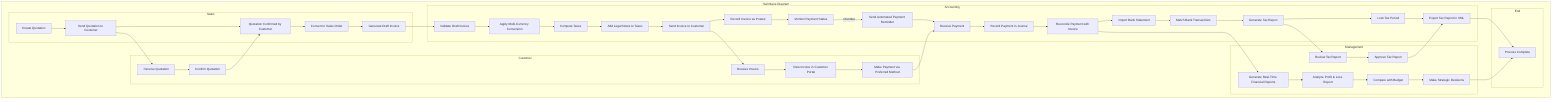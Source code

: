 graph TD
    subgraph Swimlane Diagram
        subgraph Sales
            A[Create Quotation] --> B[Send Quotation to Customer]
            B --> C[Quotation Confirmed by Customer]
            C --> D[Convert to Sales Order]
            D --> E[Generate Draft Invoice]
        end
        subgraph Accounting
            E --> F[Validate Draft Invoice]
            F --> G[Apply Multi-Currency Conversion]
            G --> H[Compute Taxes]
            H --> I[Add Legal Notes to Taxes]
            I --> J[Send Invoice to Customer]
            J --> K[Record Invoice as Posted]
            K --> L[Monitor Payment Status]
            L -->|Overdue| M[Send Automated Payment Reminder]
            M --> N[Receive Payment]
            N --> O[Record Payment in Journal]
            O --> P[Reconcile Payment with Invoice]
            P --> Q[Import Bank Statement]
            Q --> R[Match Bank Transactions]
            R --> S[Generate Tax Report]
            S --> T[Lock Tax Period]
            T --> U[Export Tax Report in XML]
        end
        subgraph Customer
            B --> V[Receive Quotation]
            V --> W[Confirm Quotation]
            W --> C
            J --> X[Receive Invoice]
            X --> Y[View Invoice in Customer Portal]
            Y --> Z[Make Payment via Preferred Method]
            Z --> N
        end
        subgraph Management
            S --> AA[Review Tax Report]
            AA --> AB[Approve Tax Report]
            AB --> U
            P --> AC[Generate Real-Time Financial Reports]
            AC --> AD[Analyze Profit & Loss Report]
            AD --> AE[Compare with Budget]
            AE --> AF[Make Strategic Decisions]
        end
        subgraph End
            U --> AG[Process Complete]
            AF --> AG
        end
    end